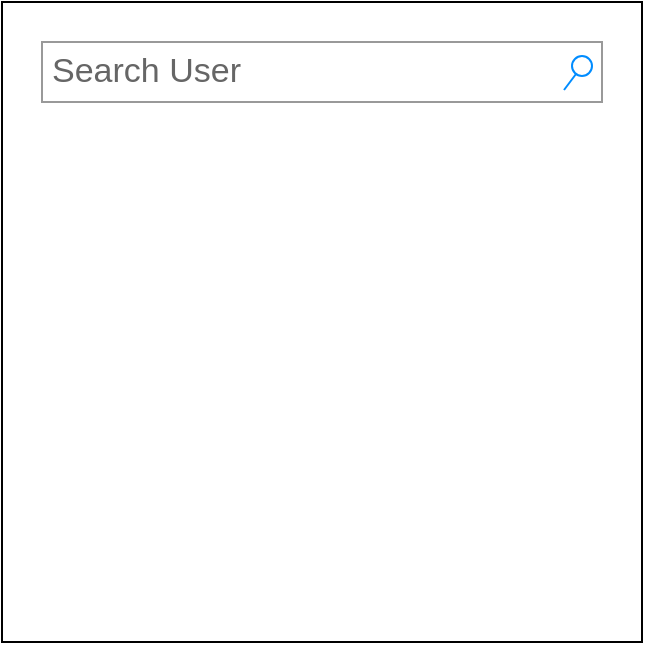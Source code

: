 <mxfile version="24.0.7" type="github">
  <diagram name="Page-1" id="uoIzcewpfKdU1CES0xvB">
    <mxGraphModel dx="1434" dy="716" grid="1" gridSize="10" guides="1" tooltips="1" connect="1" arrows="1" fold="1" page="1" pageScale="1" pageWidth="850" pageHeight="1100" math="0" shadow="0">
      <root>
        <mxCell id="0" />
        <mxCell id="1" parent="0" />
        <mxCell id="qIskuwLtcSjHqxj94IpB-4" value="" style="group" vertex="1" connectable="0" parent="1">
          <mxGeometry x="140" y="40" width="320" height="320" as="geometry" />
        </mxCell>
        <mxCell id="qIskuwLtcSjHqxj94IpB-3" value="" style="whiteSpace=wrap;html=1;aspect=fixed;" vertex="1" parent="qIskuwLtcSjHqxj94IpB-4">
          <mxGeometry width="320" height="320" as="geometry" />
        </mxCell>
        <mxCell id="qIskuwLtcSjHqxj94IpB-2" value="Search User" style="strokeWidth=1;shadow=0;dashed=0;align=center;html=1;shape=mxgraph.mockup.forms.searchBox;strokeColor=#999999;mainText=;strokeColor2=#008cff;fontColor=#666666;fontSize=17;align=left;spacingLeft=3;whiteSpace=wrap;" vertex="1" parent="qIskuwLtcSjHqxj94IpB-4">
          <mxGeometry x="20" y="20" width="280" height="30" as="geometry" />
        </mxCell>
      </root>
    </mxGraphModel>
  </diagram>
</mxfile>
